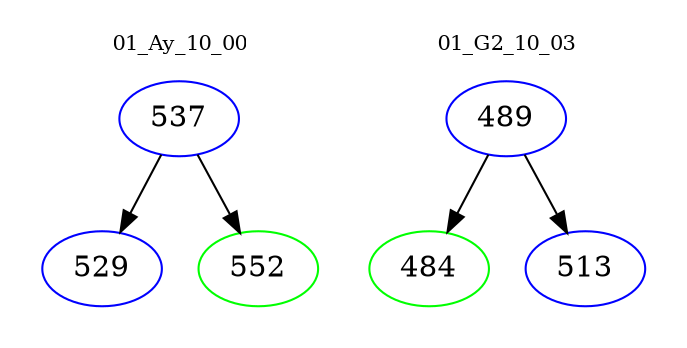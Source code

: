 digraph{
subgraph cluster_0 {
color = white
label = "01_Ay_10_00";
fontsize=10;
T0_537 [label="537", color="blue"]
T0_537 -> T0_529 [color="black"]
T0_529 [label="529", color="blue"]
T0_537 -> T0_552 [color="black"]
T0_552 [label="552", color="green"]
}
subgraph cluster_1 {
color = white
label = "01_G2_10_03";
fontsize=10;
T1_489 [label="489", color="blue"]
T1_489 -> T1_484 [color="black"]
T1_484 [label="484", color="green"]
T1_489 -> T1_513 [color="black"]
T1_513 [label="513", color="blue"]
}
}
